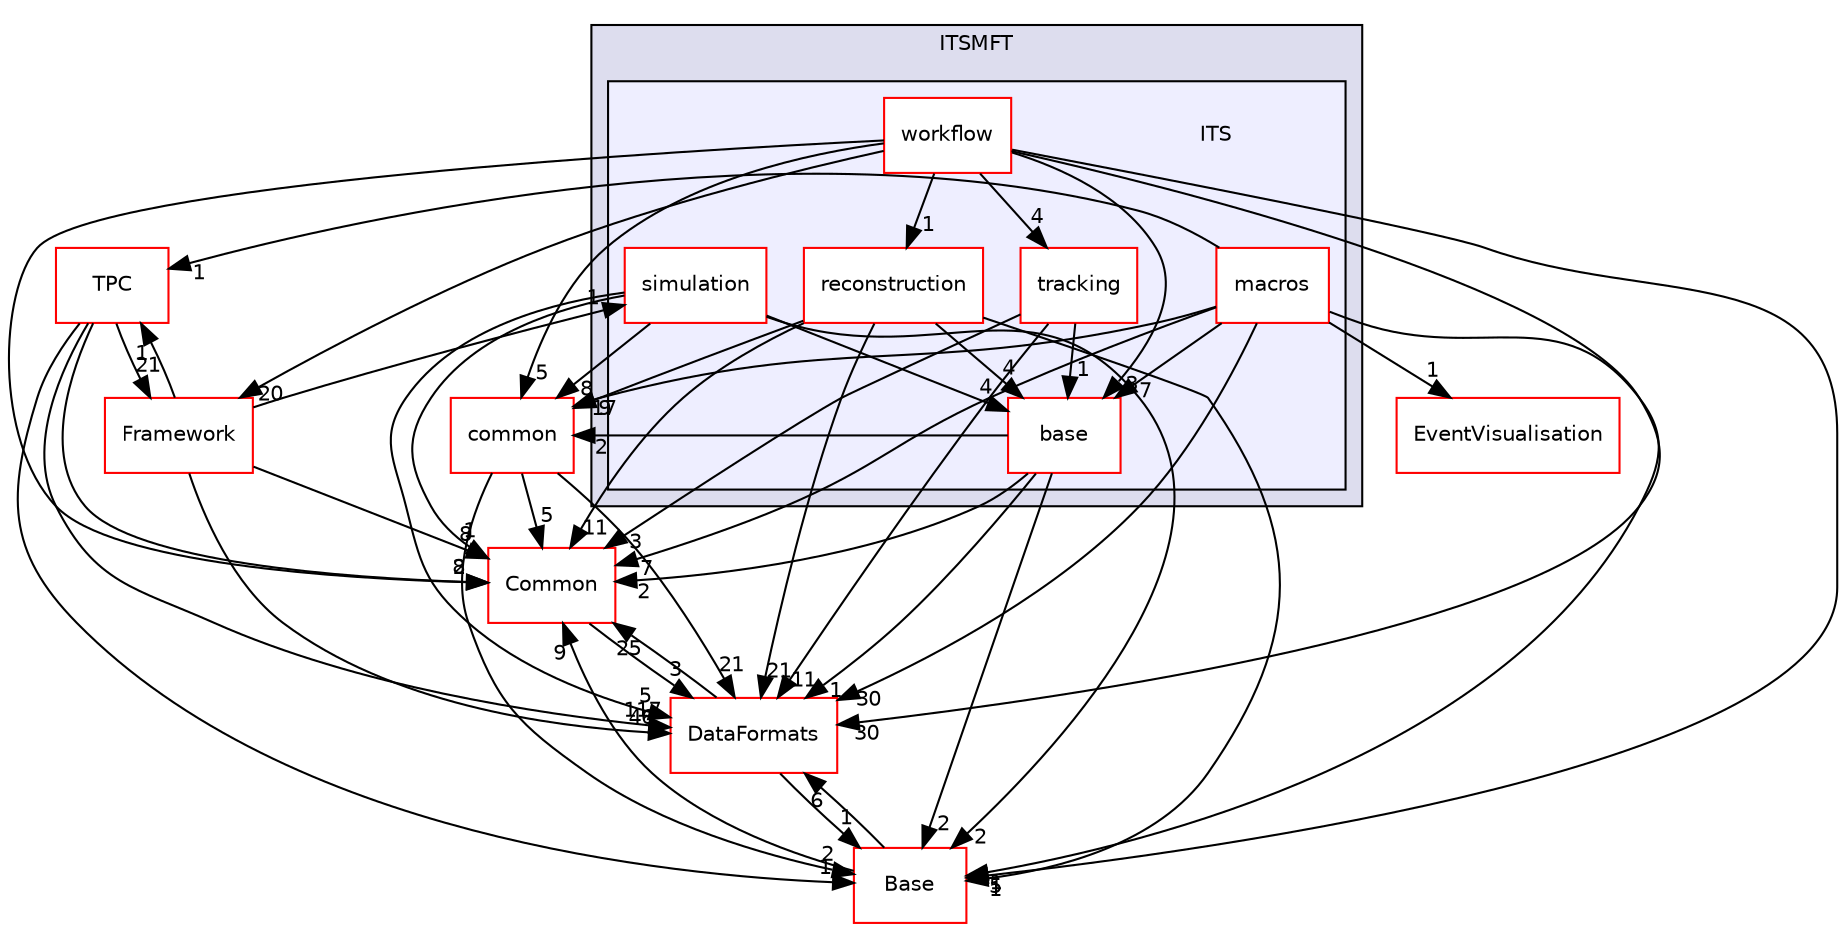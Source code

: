 digraph "/home/travis/build/AliceO2Group/AliceO2/Detectors/ITSMFT/ITS" {
  bgcolor=transparent;
  compound=true
  node [ fontsize="10", fontname="Helvetica"];
  edge [ labelfontsize="10", labelfontname="Helvetica"];
  subgraph clusterdir_1306292b77b40360479b729ac9ee7efe {
    graph [ bgcolor="#ddddee", pencolor="black", label="ITSMFT" fontname="Helvetica", fontsize="10", URL="dir_1306292b77b40360479b729ac9ee7efe.html"]
  subgraph clusterdir_871aad07cbf94d6cd423c3d8d5bdf4e9 {
    graph [ bgcolor="#eeeeff", pencolor="black", label="" URL="dir_871aad07cbf94d6cd423c3d8d5bdf4e9.html"];
    dir_871aad07cbf94d6cd423c3d8d5bdf4e9 [shape=plaintext label="ITS"];
    dir_eedff867f3c4e67d20b227cb6e0f96ab [shape=box label="base" color="red" fillcolor="white" style="filled" URL="dir_eedff867f3c4e67d20b227cb6e0f96ab.html"];
    dir_d1915fc52ae3a2d414030e7b83b60b4d [shape=box label="macros" color="red" fillcolor="white" style="filled" URL="dir_d1915fc52ae3a2d414030e7b83b60b4d.html"];
    dir_5125ceb2b58f632ed0a3019fe2d5cbbc [shape=box label="reconstruction" color="red" fillcolor="white" style="filled" URL="dir_5125ceb2b58f632ed0a3019fe2d5cbbc.html"];
    dir_e6f6998399f381fa585023934f76a907 [shape=box label="simulation" color="red" fillcolor="white" style="filled" URL="dir_e6f6998399f381fa585023934f76a907.html"];
    dir_beaad5fa58c175f2fa05fab7e2ac7ba4 [shape=box label="tracking" color="red" fillcolor="white" style="filled" URL="dir_beaad5fa58c175f2fa05fab7e2ac7ba4.html"];
    dir_1c10308a10e2a510f98c8482fd126054 [shape=box label="workflow" color="red" fillcolor="white" style="filled" URL="dir_1c10308a10e2a510f98c8482fd126054.html"];
  }
  }
  dir_4ab6b4cc6a7edbff49100e9123df213f [shape=box label="Common" color="red" URL="dir_4ab6b4cc6a7edbff49100e9123df213f.html"];
  dir_a597e8e061b11201a1dff411feb10d0b [shape=box label="TPC" color="red" URL="dir_a597e8e061b11201a1dff411feb10d0b.html"];
  dir_37c90836491b695b472bf98d1be8336b [shape=box label="Base" color="red" URL="dir_37c90836491b695b472bf98d1be8336b.html"];
  dir_cec808b9cc531f1b0b82d26124335093 [shape=box label="EventVisualisation" color="red" URL="dir_cec808b9cc531f1b0b82d26124335093.html"];
  dir_85bf31a2e8d306e7598ffcb73f8df6bf [shape=box label="common" color="red" URL="dir_85bf31a2e8d306e7598ffcb73f8df6bf.html"];
  dir_bcbb2cf9a3d3d83e5515c82071a07177 [shape=box label="Framework" color="red" URL="dir_bcbb2cf9a3d3d83e5515c82071a07177.html"];
  dir_2171f7ec022c5423887b07c69b2f5b48 [shape=box label="DataFormats" color="red" URL="dir_2171f7ec022c5423887b07c69b2f5b48.html"];
  dir_eedff867f3c4e67d20b227cb6e0f96ab->dir_4ab6b4cc6a7edbff49100e9123df213f [headlabel="2", labeldistance=1.5 headhref="dir_000269_000016.html"];
  dir_eedff867f3c4e67d20b227cb6e0f96ab->dir_37c90836491b695b472bf98d1be8336b [headlabel="2", labeldistance=1.5 headhref="dir_000269_000157.html"];
  dir_eedff867f3c4e67d20b227cb6e0f96ab->dir_85bf31a2e8d306e7598ffcb73f8df6bf [headlabel="2", labeldistance=1.5 headhref="dir_000269_000221.html"];
  dir_eedff867f3c4e67d20b227cb6e0f96ab->dir_2171f7ec022c5423887b07c69b2f5b48 [headlabel="1", labeldistance=1.5 headhref="dir_000269_000054.html"];
  dir_4ab6b4cc6a7edbff49100e9123df213f->dir_2171f7ec022c5423887b07c69b2f5b48 [headlabel="3", labeldistance=1.5 headhref="dir_000016_000054.html"];
  dir_a597e8e061b11201a1dff411feb10d0b->dir_4ab6b4cc6a7edbff49100e9123df213f [headlabel="8", labeldistance=1.5 headhref="dir_000190_000016.html"];
  dir_a597e8e061b11201a1dff411feb10d0b->dir_37c90836491b695b472bf98d1be8336b [headlabel="1", labeldistance=1.5 headhref="dir_000190_000157.html"];
  dir_a597e8e061b11201a1dff411feb10d0b->dir_bcbb2cf9a3d3d83e5515c82071a07177 [headlabel="21", labeldistance=1.5 headhref="dir_000190_000035.html"];
  dir_a597e8e061b11201a1dff411feb10d0b->dir_2171f7ec022c5423887b07c69b2f5b48 [headlabel="117", labeldistance=1.5 headhref="dir_000190_000054.html"];
  dir_37c90836491b695b472bf98d1be8336b->dir_4ab6b4cc6a7edbff49100e9123df213f [headlabel="9", labeldistance=1.5 headhref="dir_000157_000016.html"];
  dir_37c90836491b695b472bf98d1be8336b->dir_2171f7ec022c5423887b07c69b2f5b48 [headlabel="6", labeldistance=1.5 headhref="dir_000157_000054.html"];
  dir_85bf31a2e8d306e7598ffcb73f8df6bf->dir_4ab6b4cc6a7edbff49100e9123df213f [headlabel="5", labeldistance=1.5 headhref="dir_000221_000016.html"];
  dir_85bf31a2e8d306e7598ffcb73f8df6bf->dir_37c90836491b695b472bf98d1be8336b [headlabel="2", labeldistance=1.5 headhref="dir_000221_000157.html"];
  dir_85bf31a2e8d306e7598ffcb73f8df6bf->dir_2171f7ec022c5423887b07c69b2f5b48 [headlabel="21", labeldistance=1.5 headhref="dir_000221_000054.html"];
  dir_1c10308a10e2a510f98c8482fd126054->dir_eedff867f3c4e67d20b227cb6e0f96ab [headlabel="3", labeldistance=1.5 headhref="dir_000307_000269.html"];
  dir_1c10308a10e2a510f98c8482fd126054->dir_4ab6b4cc6a7edbff49100e9123df213f [headlabel="2", labeldistance=1.5 headhref="dir_000307_000016.html"];
  dir_1c10308a10e2a510f98c8482fd126054->dir_37c90836491b695b472bf98d1be8336b [headlabel="5", labeldistance=1.5 headhref="dir_000307_000157.html"];
  dir_1c10308a10e2a510f98c8482fd126054->dir_85bf31a2e8d306e7598ffcb73f8df6bf [headlabel="5", labeldistance=1.5 headhref="dir_000307_000221.html"];
  dir_1c10308a10e2a510f98c8482fd126054->dir_5125ceb2b58f632ed0a3019fe2d5cbbc [headlabel="1", labeldistance=1.5 headhref="dir_000307_000289.html"];
  dir_1c10308a10e2a510f98c8482fd126054->dir_beaad5fa58c175f2fa05fab7e2ac7ba4 [headlabel="4", labeldistance=1.5 headhref="dir_000307_000031.html"];
  dir_1c10308a10e2a510f98c8482fd126054->dir_bcbb2cf9a3d3d83e5515c82071a07177 [headlabel="20", labeldistance=1.5 headhref="dir_000307_000035.html"];
  dir_1c10308a10e2a510f98c8482fd126054->dir_2171f7ec022c5423887b07c69b2f5b48 [headlabel="30", labeldistance=1.5 headhref="dir_000307_000054.html"];
  dir_e6f6998399f381fa585023934f76a907->dir_eedff867f3c4e67d20b227cb6e0f96ab [headlabel="4", labeldistance=1.5 headhref="dir_000171_000269.html"];
  dir_e6f6998399f381fa585023934f76a907->dir_4ab6b4cc6a7edbff49100e9123df213f [headlabel="1", labeldistance=1.5 headhref="dir_000171_000016.html"];
  dir_e6f6998399f381fa585023934f76a907->dir_37c90836491b695b472bf98d1be8336b [headlabel="2", labeldistance=1.5 headhref="dir_000171_000157.html"];
  dir_e6f6998399f381fa585023934f76a907->dir_85bf31a2e8d306e7598ffcb73f8df6bf [headlabel="8", labeldistance=1.5 headhref="dir_000171_000221.html"];
  dir_e6f6998399f381fa585023934f76a907->dir_2171f7ec022c5423887b07c69b2f5b48 [headlabel="5", labeldistance=1.5 headhref="dir_000171_000054.html"];
  dir_5125ceb2b58f632ed0a3019fe2d5cbbc->dir_eedff867f3c4e67d20b227cb6e0f96ab [headlabel="4", labeldistance=1.5 headhref="dir_000289_000269.html"];
  dir_5125ceb2b58f632ed0a3019fe2d5cbbc->dir_4ab6b4cc6a7edbff49100e9123df213f [headlabel="11", labeldistance=1.5 headhref="dir_000289_000016.html"];
  dir_5125ceb2b58f632ed0a3019fe2d5cbbc->dir_37c90836491b695b472bf98d1be8336b [headlabel="1", labeldistance=1.5 headhref="dir_000289_000157.html"];
  dir_5125ceb2b58f632ed0a3019fe2d5cbbc->dir_85bf31a2e8d306e7598ffcb73f8df6bf [headlabel="9", labeldistance=1.5 headhref="dir_000289_000221.html"];
  dir_5125ceb2b58f632ed0a3019fe2d5cbbc->dir_2171f7ec022c5423887b07c69b2f5b48 [headlabel="21", labeldistance=1.5 headhref="dir_000289_000054.html"];
  dir_beaad5fa58c175f2fa05fab7e2ac7ba4->dir_eedff867f3c4e67d20b227cb6e0f96ab [headlabel="1", labeldistance=1.5 headhref="dir_000031_000269.html"];
  dir_beaad5fa58c175f2fa05fab7e2ac7ba4->dir_4ab6b4cc6a7edbff49100e9123df213f [headlabel="3", labeldistance=1.5 headhref="dir_000031_000016.html"];
  dir_beaad5fa58c175f2fa05fab7e2ac7ba4->dir_2171f7ec022c5423887b07c69b2f5b48 [headlabel="11", labeldistance=1.5 headhref="dir_000031_000054.html"];
  dir_d1915fc52ae3a2d414030e7b83b60b4d->dir_eedff867f3c4e67d20b227cb6e0f96ab [headlabel="7", labeldistance=1.5 headhref="dir_000285_000269.html"];
  dir_d1915fc52ae3a2d414030e7b83b60b4d->dir_4ab6b4cc6a7edbff49100e9123df213f [headlabel="7", labeldistance=1.5 headhref="dir_000285_000016.html"];
  dir_d1915fc52ae3a2d414030e7b83b60b4d->dir_a597e8e061b11201a1dff411feb10d0b [headlabel="1", labeldistance=1.5 headhref="dir_000285_000190.html"];
  dir_d1915fc52ae3a2d414030e7b83b60b4d->dir_37c90836491b695b472bf98d1be8336b [headlabel="1", labeldistance=1.5 headhref="dir_000285_000157.html"];
  dir_d1915fc52ae3a2d414030e7b83b60b4d->dir_cec808b9cc531f1b0b82d26124335093 [headlabel="1", labeldistance=1.5 headhref="dir_000285_000106.html"];
  dir_d1915fc52ae3a2d414030e7b83b60b4d->dir_85bf31a2e8d306e7598ffcb73f8df6bf [headlabel="17", labeldistance=1.5 headhref="dir_000285_000221.html"];
  dir_d1915fc52ae3a2d414030e7b83b60b4d->dir_2171f7ec022c5423887b07c69b2f5b48 [headlabel="30", labeldistance=1.5 headhref="dir_000285_000054.html"];
  dir_bcbb2cf9a3d3d83e5515c82071a07177->dir_4ab6b4cc6a7edbff49100e9123df213f [headlabel="8", labeldistance=1.5 headhref="dir_000035_000016.html"];
  dir_bcbb2cf9a3d3d83e5515c82071a07177->dir_a597e8e061b11201a1dff411feb10d0b [headlabel="1", labeldistance=1.5 headhref="dir_000035_000190.html"];
  dir_bcbb2cf9a3d3d83e5515c82071a07177->dir_e6f6998399f381fa585023934f76a907 [headlabel="1", labeldistance=1.5 headhref="dir_000035_000171.html"];
  dir_bcbb2cf9a3d3d83e5515c82071a07177->dir_2171f7ec022c5423887b07c69b2f5b48 [headlabel="46", labeldistance=1.5 headhref="dir_000035_000054.html"];
  dir_2171f7ec022c5423887b07c69b2f5b48->dir_4ab6b4cc6a7edbff49100e9123df213f [headlabel="25", labeldistance=1.5 headhref="dir_000054_000016.html"];
  dir_2171f7ec022c5423887b07c69b2f5b48->dir_37c90836491b695b472bf98d1be8336b [headlabel="1", labeldistance=1.5 headhref="dir_000054_000157.html"];
}
